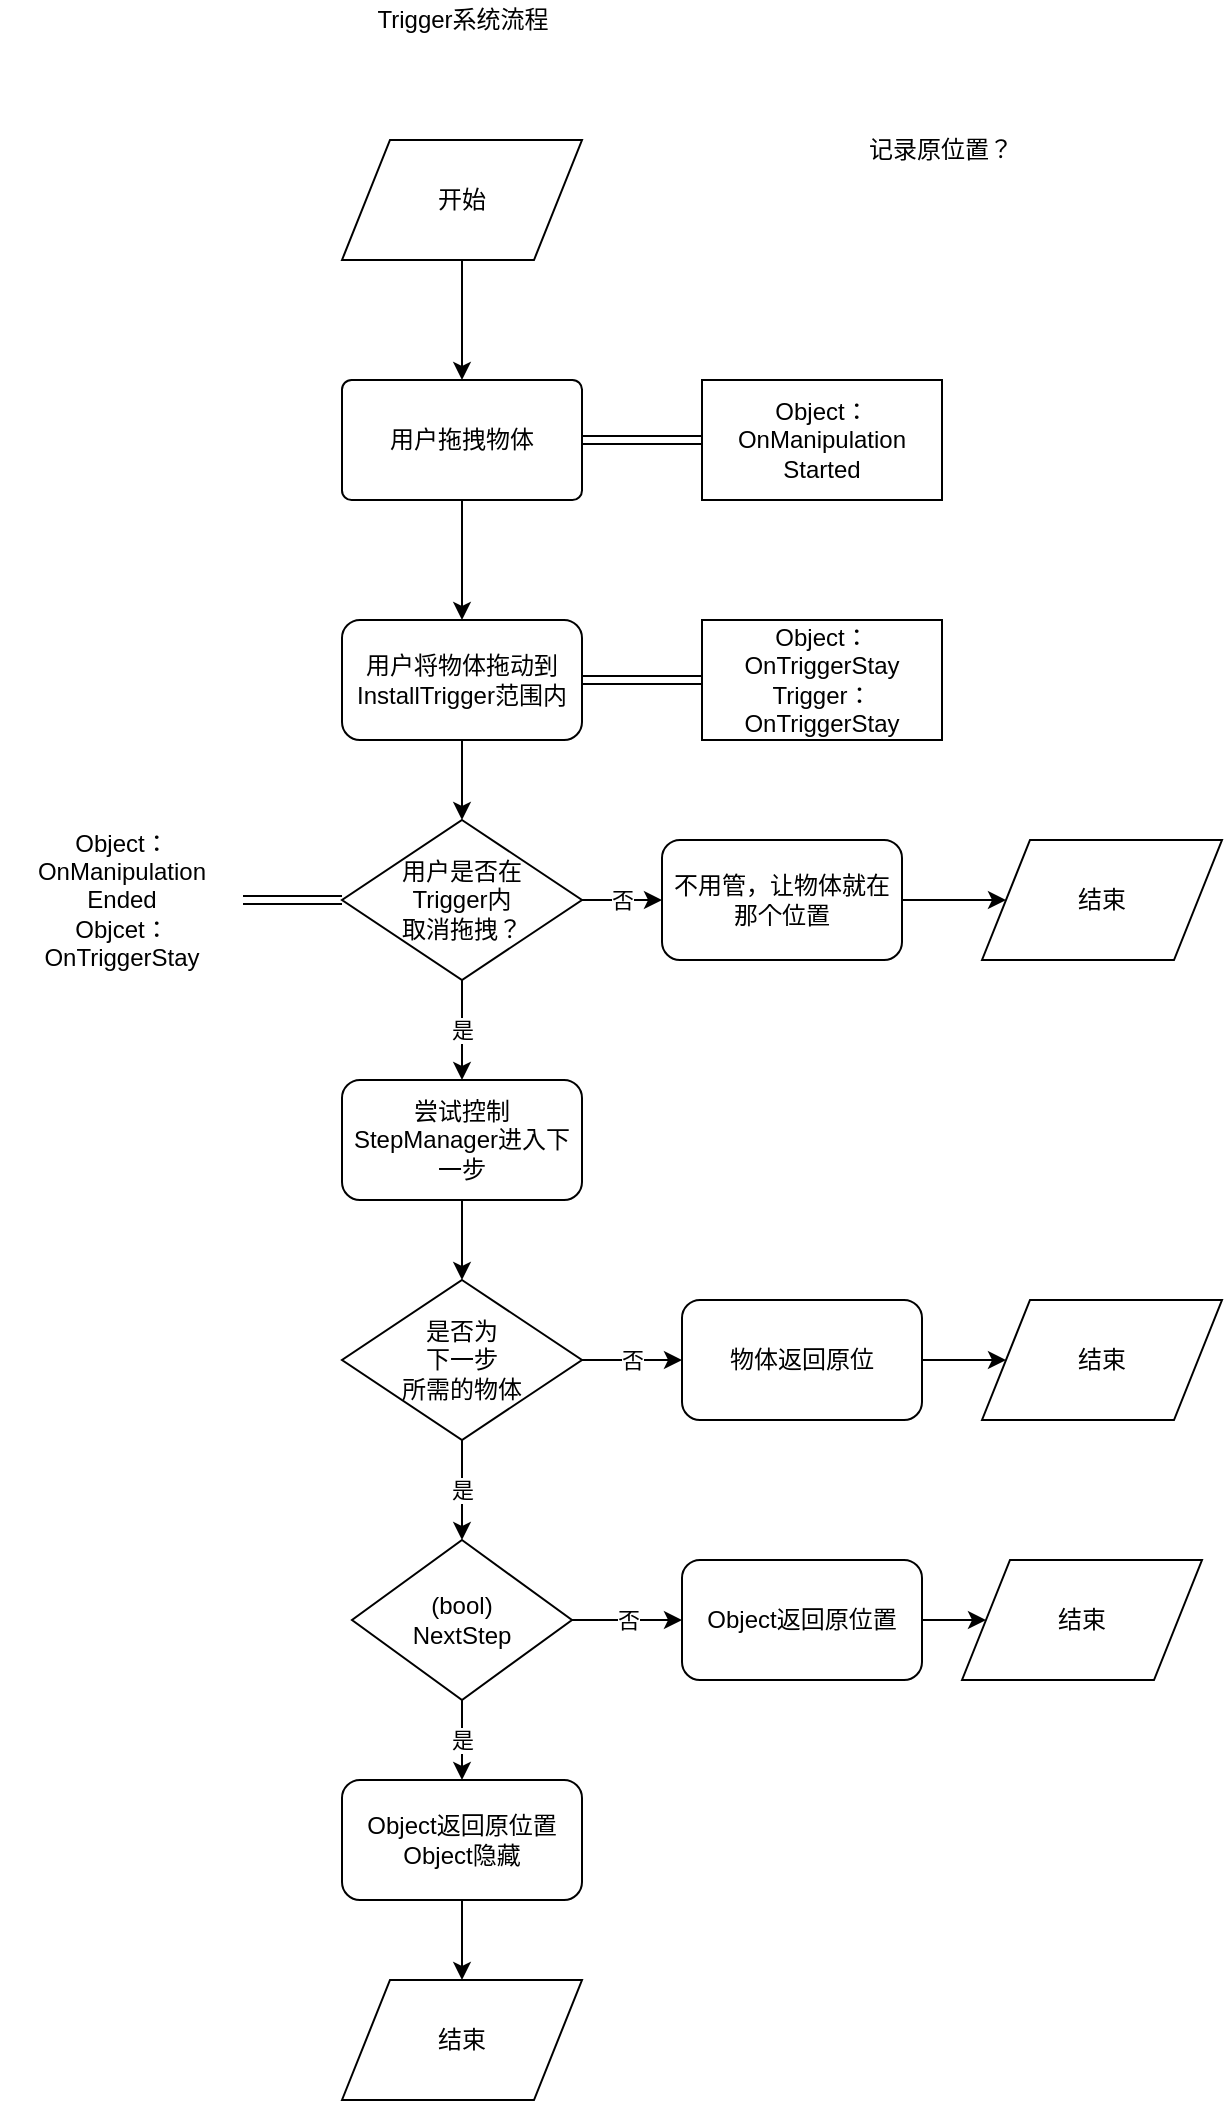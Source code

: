 <mxfile version="13.1.3" pages="4">
    <diagram id="aAoJi2CSswB-YtWfiOIe" name="第 1 页">
        <mxGraphModel dx="690" dy="790" grid="1" gridSize="10" guides="1" tooltips="1" connect="1" arrows="1" fold="1" page="1" pageScale="1" pageWidth="827" pageHeight="1169" math="0" shadow="0">
            <root>
                <mxCell id="0"/>
                <mxCell id="1" parent="0"/>
                <mxCell id="10" style="edgeStyle=orthogonalEdgeStyle;rounded=0;orthogonalLoop=1;jettySize=auto;html=1;exitX=0.5;exitY=1;exitDx=0;exitDy=0;entryX=0.5;entryY=0;entryDx=0;entryDy=0;" parent="1" source="5" target="8" edge="1">
                    <mxGeometry relative="1" as="geometry"/>
                </mxCell>
                <mxCell id="5" value="开始" style="shape=parallelogram;perimeter=parallelogramPerimeter;whiteSpace=wrap;html=1;" parent="1" vertex="1">
                    <mxGeometry x="260" y="130" width="120" height="60" as="geometry"/>
                </mxCell>
                <mxCell id="6" value="Trigger系统流程" style="text;html=1;align=center;verticalAlign=middle;resizable=0;points=[];autosize=1;" parent="1" vertex="1">
                    <mxGeometry x="270" y="60" width="100" height="20" as="geometry"/>
                </mxCell>
                <mxCell id="11" style="edgeStyle=orthogonalEdgeStyle;rounded=0;orthogonalLoop=1;jettySize=auto;html=1;exitX=1;exitY=0.5;exitDx=0;exitDy=0;shape=link;entryX=0;entryY=0.5;entryDx=0;entryDy=0;" parent="1" source="8" target="12" edge="1">
                    <mxGeometry relative="1" as="geometry">
                        <mxPoint x="440" y="280" as="targetPoint"/>
                    </mxGeometry>
                </mxCell>
                <mxCell id="13" style="edgeStyle=orthogonalEdgeStyle;rounded=0;orthogonalLoop=1;jettySize=auto;html=1;exitX=0.5;exitY=1;exitDx=0;exitDy=0;" parent="1" source="8" edge="1">
                    <mxGeometry relative="1" as="geometry">
                        <mxPoint x="320" y="370" as="targetPoint"/>
                    </mxGeometry>
                </mxCell>
                <mxCell id="8" value="用户拖拽物体" style="rounded=1;whiteSpace=wrap;html=1;arcSize=8;" parent="1" vertex="1">
                    <mxGeometry x="260" y="250" width="120" height="60" as="geometry"/>
                </mxCell>
                <mxCell id="12" value="Object：&lt;br&gt;OnManipulation Started" style="rounded=0;whiteSpace=wrap;html=1;" parent="1" vertex="1">
                    <mxGeometry x="440" y="250" width="120" height="60" as="geometry"/>
                </mxCell>
                <mxCell id="20" style="edgeStyle=orthogonalEdgeStyle;rounded=0;orthogonalLoop=1;jettySize=auto;html=1;exitX=0.5;exitY=1;exitDx=0;exitDy=0;entryX=0.5;entryY=0;entryDx=0;entryDy=0;" parent="1" source="15" target="23" edge="1">
                    <mxGeometry relative="1" as="geometry">
                        <mxPoint x="320" y="480" as="targetPoint"/>
                    </mxGeometry>
                </mxCell>
                <mxCell id="15" value="用户将物体拖动到InstallTrigger范围内" style="rounded=1;whiteSpace=wrap;html=1;" parent="1" vertex="1">
                    <mxGeometry x="260" y="370" width="120" height="60" as="geometry"/>
                </mxCell>
                <mxCell id="16" style="edgeStyle=orthogonalEdgeStyle;rounded=0;orthogonalLoop=1;jettySize=auto;html=1;exitX=1;exitY=0.5;exitDx=0;exitDy=0;shape=link;entryX=0;entryY=0.5;entryDx=0;entryDy=0;" parent="1" source="15" target="17" edge="1">
                    <mxGeometry relative="1" as="geometry">
                        <mxPoint x="440" y="399.5" as="targetPoint"/>
                        <mxPoint x="380" y="399.5" as="sourcePoint"/>
                    </mxGeometry>
                </mxCell>
                <mxCell id="17" value="Object：&lt;br&gt;OnTriggerStay&lt;br&gt;Trigger：&lt;br&gt;OnTriggerStay" style="rounded=0;whiteSpace=wrap;html=1;" parent="1" vertex="1">
                    <mxGeometry x="440" y="370" width="120" height="60" as="geometry"/>
                </mxCell>
                <mxCell id="26" value="否" style="edgeStyle=orthogonalEdgeStyle;rounded=0;orthogonalLoop=1;jettySize=auto;html=1;exitX=1;exitY=0.5;exitDx=0;exitDy=0;" parent="1" source="23" target="25" edge="1">
                    <mxGeometry relative="1" as="geometry"/>
                </mxCell>
                <mxCell id="27" value="是" style="edgeStyle=orthogonalEdgeStyle;rounded=0;orthogonalLoop=1;jettySize=auto;html=1;exitX=0.5;exitY=1;exitDx=0;exitDy=0;entryX=0.5;entryY=0;entryDx=0;entryDy=0;" parent="1" source="23" target="32" edge="1">
                    <mxGeometry relative="1" as="geometry">
                        <mxPoint x="320" y="620" as="targetPoint"/>
                    </mxGeometry>
                </mxCell>
                <mxCell id="23" value="用户是否在&lt;br&gt;Trigger内&lt;br&gt;取消拖拽？" style="rhombus;whiteSpace=wrap;html=1;" parent="1" vertex="1">
                    <mxGeometry x="260" y="470" width="120" height="80" as="geometry"/>
                </mxCell>
                <mxCell id="40" style="edgeStyle=orthogonalEdgeStyle;rounded=0;orthogonalLoop=1;jettySize=auto;html=1;exitX=1;exitY=0.5;exitDx=0;exitDy=0;entryX=0;entryY=0.5;entryDx=0;entryDy=0;" parent="1" source="25" target="36" edge="1">
                    <mxGeometry relative="1" as="geometry"/>
                </mxCell>
                <mxCell id="25" value="不用管，让物体就在那个位置" style="rounded=1;whiteSpace=wrap;html=1;" parent="1" vertex="1">
                    <mxGeometry x="420" y="480" width="120" height="60" as="geometry"/>
                </mxCell>
                <mxCell id="38" value="" style="edgeStyle=orthogonalEdgeStyle;rounded=0;orthogonalLoop=1;jettySize=auto;html=1;entryX=0.5;entryY=0;entryDx=0;entryDy=0;" parent="1" source="32" target="39" edge="1">
                    <mxGeometry relative="1" as="geometry">
                        <mxPoint x="320" y="740" as="targetPoint"/>
                    </mxGeometry>
                </mxCell>
                <mxCell id="32" value="尝试控制StepManager进入下一步" style="rounded=1;whiteSpace=wrap;html=1;" parent="1" vertex="1">
                    <mxGeometry x="260" y="600" width="120" height="60" as="geometry"/>
                </mxCell>
                <mxCell id="36" value="结束" style="shape=parallelogram;perimeter=parallelogramPerimeter;whiteSpace=wrap;html=1;" parent="1" vertex="1">
                    <mxGeometry x="580" y="480" width="120" height="60" as="geometry"/>
                </mxCell>
                <mxCell id="45" value="是" style="edgeStyle=orthogonalEdgeStyle;rounded=0;orthogonalLoop=1;jettySize=auto;html=1;exitX=0.5;exitY=1;exitDx=0;exitDy=0;entryX=0.5;entryY=0;entryDx=0;entryDy=0;" parent="1" source="39" target="50" edge="1">
                    <mxGeometry relative="1" as="geometry">
                        <mxPoint x="320" y="830" as="targetPoint"/>
                    </mxGeometry>
                </mxCell>
                <mxCell id="47" value="否" style="edgeStyle=orthogonalEdgeStyle;rounded=0;orthogonalLoop=1;jettySize=auto;html=1;exitX=1;exitY=0.5;exitDx=0;exitDy=0;entryX=0;entryY=0.5;entryDx=0;entryDy=0;" parent="1" source="39" target="46" edge="1">
                    <mxGeometry relative="1" as="geometry"/>
                </mxCell>
                <mxCell id="39" value="&lt;span&gt;是否为&lt;br&gt;下一步&lt;br&gt;所需的物体&lt;/span&gt;" style="rhombus;whiteSpace=wrap;html=1;" parent="1" vertex="1">
                    <mxGeometry x="260" y="700" width="120" height="80" as="geometry"/>
                </mxCell>
                <mxCell id="49" style="edgeStyle=orthogonalEdgeStyle;rounded=0;orthogonalLoop=1;jettySize=auto;html=1;exitX=1;exitY=0.5;exitDx=0;exitDy=0;" parent="1" source="46" target="48" edge="1">
                    <mxGeometry relative="1" as="geometry"/>
                </mxCell>
                <mxCell id="46" value="物体返回原位" style="rounded=1;whiteSpace=wrap;html=1;" parent="1" vertex="1">
                    <mxGeometry x="430" y="710" width="120" height="60" as="geometry"/>
                </mxCell>
                <mxCell id="48" value="结束" style="shape=parallelogram;perimeter=parallelogramPerimeter;whiteSpace=wrap;html=1;" parent="1" vertex="1">
                    <mxGeometry x="580" y="710" width="120" height="60" as="geometry"/>
                </mxCell>
                <mxCell id="54" value="是" style="edgeStyle=orthogonalEdgeStyle;rounded=0;orthogonalLoop=1;jettySize=auto;html=1;exitX=0.5;exitY=1;exitDx=0;exitDy=0;entryX=0.5;entryY=0;entryDx=0;entryDy=0;" parent="1" source="50" target="52" edge="1">
                    <mxGeometry relative="1" as="geometry"/>
                </mxCell>
                <mxCell id="57" value="否" style="edgeStyle=orthogonalEdgeStyle;rounded=0;orthogonalLoop=1;jettySize=auto;html=1;exitX=1;exitY=0.5;exitDx=0;exitDy=0;entryX=0;entryY=0.5;entryDx=0;entryDy=0;" parent="1" source="50" target="58" edge="1">
                    <mxGeometry relative="1" as="geometry">
                        <mxPoint x="450" y="870" as="targetPoint"/>
                    </mxGeometry>
                </mxCell>
                <mxCell id="50" value="(bool)&lt;br&gt;NextStep" style="rhombus;whiteSpace=wrap;html=1;" parent="1" vertex="1">
                    <mxGeometry x="265" y="830" width="110" height="80" as="geometry"/>
                </mxCell>
                <mxCell id="56" style="edgeStyle=orthogonalEdgeStyle;rounded=0;orthogonalLoop=1;jettySize=auto;html=1;exitX=0.5;exitY=1;exitDx=0;exitDy=0;" parent="1" source="52" target="55" edge="1">
                    <mxGeometry relative="1" as="geometry"/>
                </mxCell>
                <mxCell id="52" value="Object返回原位置&lt;br&gt;Object隐藏" style="rounded=1;whiteSpace=wrap;html=1;" parent="1" vertex="1">
                    <mxGeometry x="260" y="950" width="120" height="60" as="geometry"/>
                </mxCell>
                <mxCell id="53" value="记录原位置？" style="text;html=1;align=center;verticalAlign=middle;resizable=0;points=[];autosize=1;" parent="1" vertex="1">
                    <mxGeometry x="514" y="125" width="90" height="20" as="geometry"/>
                </mxCell>
                <mxCell id="55" value="结束" style="shape=parallelogram;perimeter=parallelogramPerimeter;whiteSpace=wrap;html=1;" parent="1" vertex="1">
                    <mxGeometry x="260" y="1050" width="120" height="60" as="geometry"/>
                </mxCell>
                <mxCell id="61" style="edgeStyle=orthogonalEdgeStyle;rounded=0;orthogonalLoop=1;jettySize=auto;html=1;exitX=1;exitY=0.5;exitDx=0;exitDy=0;entryX=0;entryY=0.5;entryDx=0;entryDy=0;" parent="1" source="58" target="60" edge="1">
                    <mxGeometry relative="1" as="geometry"/>
                </mxCell>
                <mxCell id="58" value="Object返回原位置" style="rounded=1;whiteSpace=wrap;html=1;" parent="1" vertex="1">
                    <mxGeometry x="430" y="840" width="120" height="60" as="geometry"/>
                </mxCell>
                <mxCell id="60" value="结束" style="shape=parallelogram;perimeter=parallelogramPerimeter;whiteSpace=wrap;html=1;" parent="1" vertex="1">
                    <mxGeometry x="570" y="840" width="120" height="60" as="geometry"/>
                </mxCell>
                <mxCell id="71" style="edgeStyle=orthogonalEdgeStyle;shape=link;rounded=0;orthogonalLoop=1;jettySize=auto;html=1;exitX=1;exitY=0.5;exitDx=0;exitDy=0;entryX=0;entryY=0.5;entryDx=0;entryDy=0;" parent="1" source="69" target="23" edge="1">
                    <mxGeometry relative="1" as="geometry"/>
                </mxCell>
                <mxCell id="69" value="Object：OnManipulation Ended&lt;br&gt;Objcet：&lt;br&gt;OnTriggerStay" style="rounded=0;whiteSpace=wrap;html=1;shadow=0;strokeColor=#FFFFFF;fillColor=none;gradientColor=none;" parent="1" vertex="1">
                    <mxGeometry x="90" y="475" width="120" height="70" as="geometry"/>
                </mxCell>
            </root>
        </mxGraphModel>
    </diagram>
    <diagram id="f7zk8bxQy-zHQp9urGj7" name="第 2 页">
        &#xa;        &#xa;        &#xa;        
        <mxGraphModel dx="1962" dy="597" grid="1" gridSize="10" guides="1" tooltips="1" connect="1" arrows="1" fold="1" page="1" pageScale="1" pageWidth="827" pageHeight="1169" math="0" shadow="0">
            &#xa;            &#xa;            &#xa;            
            <root>
                &#xa;                &#xa;                &#xa;                
                <mxCell id="p7zQ_moHt2BQorT9gYb3-0"/>
                &#xa;                &#xa;                &#xa;                
                <mxCell id="p7zQ_moHt2BQorT9gYb3-1" parent="p7zQ_moHt2BQorT9gYb3-0"/>
                &#xa;                &#xa;                &#xa;                
                <mxCell id="p7zQ_moHt2BQorT9gYb3-5" value="" style="edgeStyle=orthogonalEdgeStyle;rounded=0;orthogonalLoop=1;jettySize=auto;html=1;entryX=0.5;entryY=0;entryDx=0;entryDy=0;" parent="p7zQ_moHt2BQorT9gYb3-1" source="p7zQ_moHt2BQorT9gYb3-3" target="p7zQ_moHt2BQorT9gYb3-6" edge="1">
                    &#xa;                    &#xa;                    &#xa;                    
                    <mxGeometry relative="1" as="geometry">
                        &#xa;                        &#xa;                        &#xa;                        
                        <mxPoint x="260" y="300" as="targetPoint"/>
                        &#xa;                        &#xa;                    &#xa;                    
                    </mxGeometry>
                    &#xa;                    &#xa;                &#xa;                
                </mxCell>
                &#xa;                &#xa;                &#xa;                
                <mxCell id="p7zQ_moHt2BQorT9gYb3-3" value="开始" style="shape=parallelogram;perimeter=parallelogramPerimeter;whiteSpace=wrap;html=1;" parent="p7zQ_moHt2BQorT9gYb3-1" vertex="1">
                    &#xa;                    &#xa;                    &#xa;                    
                    <mxGeometry x="200" y="160" width="120" height="60" as="geometry"/>
                    &#xa;                    &#xa;                &#xa;                
                </mxCell>
                &#xa;                &#xa;                &#xa;                
                <mxCell id="p7zQ_moHt2BQorT9gYb3-11" value="" style="edgeStyle=orthogonalEdgeStyle;rounded=0;orthogonalLoop=1;jettySize=auto;html=1;" parent="p7zQ_moHt2BQorT9gYb3-1" source="p7zQ_moHt2BQorT9gYb3-6" target="p7zQ_moHt2BQorT9gYb3-10" edge="1">
                    &#xa;                    &#xa;                    &#xa;                    
                    <mxGeometry relative="1" as="geometry"/>
                    &#xa;                    &#xa;                &#xa;                
                </mxCell>
                &#xa;                &#xa;                &#xa;                
                <mxCell id="p7zQ_moHt2BQorT9gYb3-19" value="" style="edgeStyle=orthogonalEdgeStyle;rounded=0;orthogonalLoop=1;jettySize=auto;html=1;" parent="p7zQ_moHt2BQorT9gYb3-1" source="p7zQ_moHt2BQorT9gYb3-6" target="p7zQ_moHt2BQorT9gYb3-18" edge="1">
                    &#xa;                    &#xa;                    &#xa;                    
                    <mxGeometry relative="1" as="geometry"/>
                    &#xa;                    &#xa;                &#xa;                
                </mxCell>
                &#xa;                &#xa;                &#xa;                
                <mxCell id="p7zQ_moHt2BQorT9gYb3-6" value="灭火&lt;br&gt;UI系统：快去拿灭火器或消防栓灭火，点击确认后，此UI消失。&lt;br&gt;计时系统：点击确认后，开始计时。&lt;br&gt;移动系统：点击确认后，可以移动。" style="rounded=0;whiteSpace=wrap;html=1;" parent="p7zQ_moHt2BQorT9gYb3-1" vertex="1">
                    &#xa;                    &#xa;                    &#xa;                    
                    <mxGeometry x="200" y="310" width="120" height="180" as="geometry"/>
                    &#xa;                    &#xa;                &#xa;                
                </mxCell>
                &#xa;                &#xa;                &#xa;                
                <mxCell id="p7zQ_moHt2BQorT9gYb3-51" style="edgeStyle=orthogonalEdgeStyle;rounded=0;orthogonalLoop=1;jettySize=auto;html=1;exitX=0.5;exitY=1;exitDx=0;exitDy=0;" parent="p7zQ_moHt2BQorT9gYb3-1" source="p7zQ_moHt2BQorT9gYb3-18" target="p7zQ_moHt2BQorT9gYb3-26" edge="1">
                    &#xa;                    &#xa;                    &#xa;                    
                    <mxGeometry relative="1" as="geometry"/>
                    &#xa;                    &#xa;                &#xa;                
                </mxCell>
                &#xa;                &#xa;                &#xa;                
                <mxCell id="p7zQ_moHt2BQorT9gYb3-18" value="UI系统：文字提示：快去拿灭火器或消防栓灭火" style="rounded=0;whiteSpace=wrap;html=1;" parent="p7zQ_moHt2BQorT9gYb3-1" vertex="1">
                    &#xa;                    &#xa;                    &#xa;                    
                    <mxGeometry x="200" y="570" width="120" height="110" as="geometry"/>
                    &#xa;                    &#xa;                &#xa;                
                </mxCell>
                &#xa;                &#xa;                &#xa;                
                <mxCell id="p7zQ_moHt2BQorT9gYb3-23" value="" style="edgeStyle=orthogonalEdgeStyle;rounded=0;orthogonalLoop=1;jettySize=auto;html=1;exitX=0.5;exitY=1;exitDx=0;exitDy=0;" parent="p7zQ_moHt2BQorT9gYb3-1" source="p7zQ_moHt2BQorT9gYb3-26" target="p7zQ_moHt2BQorT9gYb3-22" edge="1">
                    &#xa;                    &#xa;                    &#xa;                    
                    <mxGeometry relative="1" as="geometry"/>
                    &#xa;                    &#xa;                &#xa;                
                </mxCell>
                &#xa;                &#xa;                &#xa;                
                <mxCell id="p7zQ_moHt2BQorT9gYb3-25" style="edgeStyle=orthogonalEdgeStyle;rounded=0;orthogonalLoop=1;jettySize=auto;html=1;exitX=0.5;exitY=1;exitDx=0;exitDy=0;entryX=0.5;entryY=0;entryDx=0;entryDy=0;" parent="p7zQ_moHt2BQorT9gYb3-1" source="p7zQ_moHt2BQorT9gYb3-26" target="p7zQ_moHt2BQorT9gYb3-24" edge="1">
                    &#xa;                    &#xa;                    &#xa;                    
                    <mxGeometry relative="1" as="geometry"/>
                    &#xa;                    &#xa;                &#xa;                
                </mxCell>
                &#xa;                &#xa;                &#xa;                
                <mxCell id="p7zQ_moHt2BQorT9gYb3-31" value="" style="edgeStyle=orthogonalEdgeStyle;rounded=0;orthogonalLoop=1;jettySize=auto;html=1;exitX=0.5;exitY=1;exitDx=0;exitDy=0;" parent="p7zQ_moHt2BQorT9gYb3-1" source="p7zQ_moHt2BQorT9gYb3-22" target="p7zQ_moHt2BQorT9gYb3-30" edge="1">
                    &#xa;                    &#xa;                    &#xa;                    
                    <mxGeometry relative="1" as="geometry"/>
                    &#xa;                    &#xa;                &#xa;                
                </mxCell>
                &#xa;                &#xa;                &#xa;                
                <mxCell id="p7zQ_moHt2BQorT9gYb3-22" value="拿取灭火器&lt;br&gt;&lt;br&gt;前一个灭火器用完才可以拾取下一个" style="rounded=0;whiteSpace=wrap;html=1;" parent="p7zQ_moHt2BQorT9gYb3-1" vertex="1">
                    &#xa;                    &#xa;                    &#xa;                    
                    <mxGeometry x="20" y="890" width="120" height="110" as="geometry"/>
                    &#xa;                    &#xa;                &#xa;                
                </mxCell>
                &#xa;                &#xa;                &#xa;                
                <mxCell id="p7zQ_moHt2BQorT9gYb3-16" style="edgeStyle=orthogonalEdgeStyle;rounded=0;orthogonalLoop=1;jettySize=auto;html=1;exitX=1;exitY=0.5;exitDx=0;exitDy=0;entryX=0;entryY=0.5;entryDx=0;entryDy=0;" parent="p7zQ_moHt2BQorT9gYb3-1" source="p7zQ_moHt2BQorT9gYb3-10" target="p7zQ_moHt2BQorT9gYb3-15" edge="1">
                    &#xa;                    &#xa;                    &#xa;                    
                    <mxGeometry relative="1" as="geometry"/>
                    &#xa;                    &#xa;                &#xa;                
                </mxCell>
                &#xa;                &#xa;                &#xa;                
                <mxCell id="p7zQ_moHt2BQorT9gYb3-10" value="计时系统：倒计时完成后：没有灭火" style="rounded=0;whiteSpace=wrap;html=1;" parent="p7zQ_moHt2BQorT9gYb3-1" vertex="1">
                    &#xa;                    &#xa;                    &#xa;                    
                    <mxGeometry x="400" y="358.75" width="120" height="82.5" as="geometry"/>
                    &#xa;                    &#xa;                &#xa;                
                </mxCell>
                &#xa;                &#xa;                &#xa;                
                <mxCell id="p7zQ_moHt2BQorT9gYb3-14" value="结束" style="shape=parallelogram;perimeter=parallelogramPerimeter;whiteSpace=wrap;html=1;" parent="p7zQ_moHt2BQorT9gYb3-1" vertex="1">
                    &#xa;                    &#xa;                    &#xa;                    
                    <mxGeometry x="730" y="370" width="120" height="60" as="geometry"/>
                    &#xa;                    &#xa;                &#xa;                
                </mxCell>
                &#xa;                &#xa;                &#xa;                
                <mxCell id="p7zQ_moHt2BQorT9gYb3-17" style="edgeStyle=orthogonalEdgeStyle;rounded=0;orthogonalLoop=1;jettySize=auto;html=1;exitX=1;exitY=0.5;exitDx=0;exitDy=0;entryX=0;entryY=0.5;entryDx=0;entryDy=0;" parent="p7zQ_moHt2BQorT9gYb3-1" source="p7zQ_moHt2BQorT9gYb3-15" target="p7zQ_moHt2BQorT9gYb3-14" edge="1">
                    &#xa;                    &#xa;                    &#xa;                    
                    <mxGeometry relative="1" as="geometry"/>
                    &#xa;                    &#xa;                &#xa;                
                </mxCell>
                &#xa;                &#xa;                &#xa;                
                <mxCell id="p7zQ_moHt2BQorT9gYb3-15" value="爆炸，游戏结束&lt;br&gt;UI系统：由于没有及时灭火，导致爆炸" style="rounded=0;whiteSpace=wrap;html=1;" parent="p7zQ_moHt2BQorT9gYb3-1" vertex="1">
                    &#xa;                    &#xa;                    &#xa;                    
                    <mxGeometry x="570" y="370" width="120" height="60" as="geometry"/>
                    &#xa;                    &#xa;                &#xa;                
                </mxCell>
                &#xa;                &#xa;                &#xa;                
                <mxCell id="p7zQ_moHt2BQorT9gYb3-33" value="" style="edgeStyle=orthogonalEdgeStyle;rounded=0;orthogonalLoop=1;jettySize=auto;html=1;" parent="p7zQ_moHt2BQorT9gYb3-1" source="p7zQ_moHt2BQorT9gYb3-24" target="p7zQ_moHt2BQorT9gYb3-32" edge="1">
                    &#xa;                    &#xa;                    &#xa;                    
                    <mxGeometry relative="1" as="geometry"/>
                    &#xa;                    &#xa;                &#xa;                
                </mxCell>
                &#xa;                &#xa;                &#xa;                
                <mxCell id="p7zQ_moHt2BQorT9gYb3-24" value="先点击启泵开关：直接点击消火栓会出现UI系统提示：使用消火栓前先按下启泵开关" style="rounded=0;whiteSpace=wrap;html=1;" parent="p7zQ_moHt2BQorT9gYb3-1" vertex="1">
                    &#xa;                    &#xa;                    &#xa;                    
                    <mxGeometry x="390" y="890" width="120" height="110" as="geometry"/>
                    &#xa;                    &#xa;                &#xa;                
                </mxCell>
                &#xa;                &#xa;                &#xa;                
                <mxCell id="p7zQ_moHt2BQorT9gYb3-26" value="开启消火栓柜门" style="rounded=0;whiteSpace=wrap;html=1;" parent="p7zQ_moHt2BQorT9gYb3-1" vertex="1">
                    &#xa;                    &#xa;                    &#xa;                    
                    <mxGeometry x="200" y="730" width="120" height="60" as="geometry"/>
                    &#xa;                    &#xa;                &#xa;                
                </mxCell>
                &#xa;                &#xa;                &#xa;                
                <mxCell id="p7zQ_moHt2BQorT9gYb3-43" style="edgeStyle=orthogonalEdgeStyle;rounded=0;orthogonalLoop=1;jettySize=auto;html=1;exitX=0.5;exitY=1;exitDx=0;exitDy=0;entryX=0.5;entryY=0;entryDx=0;entryDy=0;" parent="p7zQ_moHt2BQorT9gYb3-1" source="p7zQ_moHt2BQorT9gYb3-30" target="p7zQ_moHt2BQorT9gYb3-42" edge="1">
                    &#xa;                    &#xa;                    &#xa;                    
                    <mxGeometry relative="1" as="geometry"/>
                    &#xa;                    &#xa;                &#xa;                
                </mxCell>
                &#xa;                &#xa;                &#xa;                
                <mxCell id="p7zQ_moHt2BQorT9gYb3-30" value="灭火成功后，出现文字提示：请关闭阀门" style="rounded=0;whiteSpace=wrap;html=1;" parent="p7zQ_moHt2BQorT9gYb3-1" vertex="1">
                    &#xa;                    &#xa;                    &#xa;                    
                    <mxGeometry x="230" y="1530" width="120" height="60" as="geometry"/>
                    &#xa;                    &#xa;                &#xa;                
                </mxCell>
                &#xa;                &#xa;                &#xa;                
                <mxCell id="p7zQ_moHt2BQorT9gYb3-35" value="" style="edgeStyle=orthogonalEdgeStyle;rounded=0;orthogonalLoop=1;jettySize=auto;html=1;" parent="p7zQ_moHt2BQorT9gYb3-1" source="p7zQ_moHt2BQorT9gYb3-32" target="p7zQ_moHt2BQorT9gYb3-34" edge="1">
                    &#xa;                    &#xa;                    &#xa;                    
                    <mxGeometry relative="1" as="geometry"/>
                    &#xa;                    &#xa;                &#xa;                
                </mxCell>
                &#xa;                &#xa;                &#xa;                
                <mxCell id="p7zQ_moHt2BQorT9gYb3-32" value="按下后点击消火栓，软管垂下，喷头入手" style="rounded=0;whiteSpace=wrap;html=1;" parent="p7zQ_moHt2BQorT9gYb3-1" vertex="1">
                    &#xa;                    &#xa;                    &#xa;                    
                    <mxGeometry x="390" y="1070" width="120" height="60" as="geometry"/>
                    &#xa;                    &#xa;                &#xa;                
                </mxCell>
                &#xa;                &#xa;                &#xa;                
                <mxCell id="p7zQ_moHt2BQorT9gYb3-38" style="edgeStyle=orthogonalEdgeStyle;rounded=0;orthogonalLoop=1;jettySize=auto;html=1;exitX=0.5;exitY=1;exitDx=0;exitDy=0;entryX=0.5;entryY=0;entryDx=0;entryDy=0;" parent="p7zQ_moHt2BQorT9gYb3-1" source="p7zQ_moHt2BQorT9gYb3-34" target="p7zQ_moHt2BQorT9gYb3-30" edge="1">
                    &#xa;                    &#xa;                    &#xa;                    
                    <mxGeometry relative="1" as="geometry"/>
                    &#xa;                    &#xa;                &#xa;                
                </mxCell>
                &#xa;                &#xa;                &#xa;                
                <mxCell id="p7zQ_moHt2BQorT9gYb3-34" value="扳机键喷干粉，没有容量限制" style="rounded=0;whiteSpace=wrap;html=1;" parent="p7zQ_moHt2BQorT9gYb3-1" vertex="1">
                    &#xa;                    &#xa;                    &#xa;                    
                    <mxGeometry x="390" y="1210" width="120" height="60" as="geometry"/>
                    &#xa;                    &#xa;                &#xa;                
                </mxCell>
                &#xa;                &#xa;                &#xa;                
                <mxCell id="p7zQ_moHt2BQorT9gYb3-40" style="edgeStyle=orthogonalEdgeStyle;rounded=0;orthogonalLoop=1;jettySize=auto;html=1;entryX=0.5;entryY=1;entryDx=0;entryDy=0;" parent="p7zQ_moHt2BQorT9gYb3-1" source="p7zQ_moHt2BQorT9gYb3-39" target="p7zQ_moHt2BQorT9gYb3-15" edge="1">
                    &#xa;                    &#xa;                    &#xa;                    
                    <mxGeometry relative="1" as="geometry"/>
                    &#xa;                    &#xa;                &#xa;                
                </mxCell>
                &#xa;                &#xa;                &#xa;                
                <mxCell id="p7zQ_moHt2BQorT9gYb3-39" value="未灭火成功时按阀门，回火，炸" style="rounded=0;whiteSpace=wrap;html=1;" parent="p7zQ_moHt2BQorT9gYb3-1" vertex="1">
                    &#xa;                    &#xa;                    &#xa;                    
                    <mxGeometry x="230" y="1430" width="120" height="60" as="geometry"/>
                    &#xa;                    &#xa;                &#xa;                
                </mxCell>
                &#xa;                &#xa;                &#xa;                
                <mxCell id="p7zQ_moHt2BQorT9gYb3-41" value="UI系统：由于火焰尚未熄灭，此时关闭阀门造成回火，引发爆炸" style="rounded=0;whiteSpace=wrap;html=1;" parent="p7zQ_moHt2BQorT9gYb3-1" vertex="1">
                    &#xa;                    &#xa;                    &#xa;                    
                    <mxGeometry x="570" y="720" width="120" height="60" as="geometry"/>
                    &#xa;                    &#xa;                &#xa;                
                </mxCell>
                &#xa;                &#xa;                &#xa;                
                <mxCell id="p7zQ_moHt2BQorT9gYb3-42" value="关闭阀门后，UI系统：火灾现场已处理完毕" style="rounded=0;whiteSpace=wrap;html=1;" parent="p7zQ_moHt2BQorT9gYb3-1" vertex="1">
                    &#xa;                    &#xa;                    &#xa;                    
                    <mxGeometry x="230" y="1650" width="120" height="60" as="geometry"/>
                    &#xa;                    &#xa;                &#xa;                
                </mxCell>
                &#xa;                &#xa;                &#xa;                
                <mxCell id="p7zQ_moHt2BQorT9gYb3-46" value="" style="edgeStyle=orthogonalEdgeStyle;rounded=0;orthogonalLoop=1;jettySize=auto;html=1;" parent="p7zQ_moHt2BQorT9gYb3-1" source="p7zQ_moHt2BQorT9gYb3-44" target="p7zQ_moHt2BQorT9gYb3-45" edge="1">
                    &#xa;                    &#xa;                    &#xa;                    
                    <mxGeometry relative="1" as="geometry"/>
                    &#xa;                    &#xa;                &#xa;                
                </mxCell>
                &#xa;                &#xa;                &#xa;                
                <mxCell id="p7zQ_moHt2BQorT9gYb3-48" value="" style="edgeStyle=orthogonalEdgeStyle;rounded=0;orthogonalLoop=1;jettySize=auto;html=1;" parent="p7zQ_moHt2BQorT9gYb3-1" source="p7zQ_moHt2BQorT9gYb3-44" target="p7zQ_moHt2BQorT9gYb3-47" edge="1">
                    &#xa;                    &#xa;                    &#xa;                    
                    <mxGeometry relative="1" as="geometry"/>
                    &#xa;                    &#xa;                &#xa;                
                </mxCell>
                &#xa;                &#xa;                &#xa;                
                <mxCell id="p7zQ_moHt2BQorT9gYb3-50" value="" style="edgeStyle=orthogonalEdgeStyle;rounded=0;orthogonalLoop=1;jettySize=auto;html=1;" parent="p7zQ_moHt2BQorT9gYb3-1" source="p7zQ_moHt2BQorT9gYb3-44" target="p7zQ_moHt2BQorT9gYb3-49" edge="1">
                    &#xa;                    &#xa;                    &#xa;                    
                    <mxGeometry relative="1" as="geometry"/>
                    &#xa;                    &#xa;                &#xa;                
                </mxCell>
                &#xa;                &#xa;                &#xa;                
                <mxCell id="p7zQ_moHt2BQorT9gYb3-44" value="交互系统：&lt;br&gt;和UI交互&lt;br&gt;和灭火产品交互&lt;br&gt;和场景内物体交互" style="rounded=0;whiteSpace=wrap;html=1;" parent="p7zQ_moHt2BQorT9gYb3-1" vertex="1">
                    &#xa;                    &#xa;                    &#xa;                    
                    <mxGeometry x="-290" y="40" width="250" height="169" as="geometry"/>
                    &#xa;                    &#xa;                &#xa;                
                </mxCell>
                &#xa;                &#xa;                &#xa;                
                <mxCell id="p7zQ_moHt2BQorT9gYb3-49" value="和场景内物体交互：和消火栓柜子门，启泵器，阀门" style="rounded=0;whiteSpace=wrap;html=1;" parent="p7zQ_moHt2BQorT9gYb3-1" vertex="1">
                    &#xa;                    &#xa;                    &#xa;                    
                    <mxGeometry x="-60" y="400" width="120" height="60" as="geometry"/>
                    &#xa;                    &#xa;                &#xa;                
                </mxCell>
                &#xa;                &#xa;                &#xa;                
                <mxCell id="p7zQ_moHt2BQorT9gYb3-47" value="和灭火产品交互：&lt;br&gt;唯一性，同时只能有一个物体在手上&lt;br&gt;可以换产品，当且仅当第一个灭火器使用完毕" style="rounded=0;whiteSpace=wrap;html=1;" parent="p7zQ_moHt2BQorT9gYb3-1" vertex="1">
                    &#xa;                    &#xa;                    &#xa;                    
                    <mxGeometry x="-390" y="400" width="120" height="101" as="geometry"/>
                    &#xa;                    &#xa;                &#xa;                
                </mxCell>
                &#xa;                &#xa;                &#xa;                
                <mxCell id="p7zQ_moHt2BQorT9gYb3-45" value="UI交互：随时都可以，需要射线显示" style="rounded=0;whiteSpace=wrap;html=1;" parent="p7zQ_moHt2BQorT9gYb3-1" vertex="1">
                    &#xa;                    &#xa;                    &#xa;                    
                    <mxGeometry x="-225" y="400" width="120" height="60" as="geometry"/>
                    &#xa;                    &#xa;                &#xa;                
                </mxCell>
                &#xa;                &#xa;            &#xa;            
            </root>
            &#xa;            &#xa;        &#xa;        
        </mxGraphModel>
        &#xa;        &#xa;    &#xa;    
    </diagram>
    <diagram id="xa_jotnuo6yI-I4e6dbA" name="第 3 页">
        <mxGraphModel dx="690" dy="790" grid="1" gridSize="10" guides="1" tooltips="1" connect="1" arrows="1" fold="1" page="1" pageScale="1" pageWidth="827" pageHeight="1169" math="0" shadow="0">
            <root>
                <mxCell id="bPn3aNNNKDfQEunEmIc2-0"/>
                <mxCell id="bPn3aNNNKDfQEunEmIc2-1" parent="bPn3aNNNKDfQEunEmIc2-0"/>
                <mxCell id="g5otrQxQfZmQ7J7VZkxf-2" value="" style="rounded=0;whiteSpace=wrap;html=1;" parent="bPn3aNNNKDfQEunEmIc2-1" vertex="1">
                    <mxGeometry x="29" y="60" width="770" height="480" as="geometry"/>
                </mxCell>
                <mxCell id="g5otrQxQfZmQ7J7VZkxf-3" value="游戏UI画面" style="text;html=1;align=center;verticalAlign=middle;resizable=0;points=[];autosize=1;" parent="bPn3aNNNKDfQEunEmIc2-1" vertex="1">
                    <mxGeometry x="29" y="26" width="80" height="20" as="geometry"/>
                </mxCell>
                <mxCell id="g5otrQxQfZmQ7J7VZkxf-4" value="手机" style="rounded=0;whiteSpace=wrap;html=1;" parent="bPn3aNNNKDfQEunEmIc2-1" vertex="1">
                    <mxGeometry x="720" y="420" width="50" height="90" as="geometry"/>
                </mxCell>
                <mxCell id="g5otrQxQfZmQ7J7VZkxf-5" value="这里是精彩的&lt;br&gt;3D画面" style="ellipse;shape=cloud;whiteSpace=wrap;html=1;" parent="bPn3aNNNKDfQEunEmIc2-1" vertex="1">
                    <mxGeometry x="240" y="140" width="120" height="80" as="geometry"/>
                </mxCell>
                <mxCell id="g5otrQxQfZmQ7J7VZkxf-9" value="Actor" style="shape=umlActor;verticalLabelPosition=bottom;labelBackgroundColor=#ffffff;verticalAlign=top;html=1;outlineConnect=0;" parent="bPn3aNNNKDfQEunEmIc2-1" vertex="1">
                    <mxGeometry x="350" y="330" width="30" height="60" as="geometry"/>
                </mxCell>
                <mxCell id="g5otrQxQfZmQ7J7VZkxf-10" value="玩家&lt;br&gt;第三人称小人" style="text;html=1;align=center;verticalAlign=middle;resizable=0;points=[];autosize=1;" parent="bPn3aNNNKDfQEunEmIc2-1" vertex="1">
                    <mxGeometry x="324" y="355" width="90" height="30" as="geometry"/>
                </mxCell>
                <mxCell id="g5otrQxQfZmQ7J7VZkxf-11" value="lowpoly风格&lt;br&gt;有街区 有路" style="ellipse;shape=cloud;whiteSpace=wrap;html=1;" parent="bPn3aNNNKDfQEunEmIc2-1" vertex="1">
                    <mxGeometry x="430" y="180" width="120" height="80" as="geometry"/>
                </mxCell>
                <mxCell id="g5otrQxQfZmQ7J7VZkxf-12" value="大概和橘猫的那个&lt;br&gt;视频差不多" style="ellipse;shape=cloud;whiteSpace=wrap;html=1;" parent="bPn3aNNNKDfQEunEmIc2-1" vertex="1">
                    <mxGeometry x="190" y="250" width="120" height="80" as="geometry"/>
                </mxCell>
                <mxCell id="g5otrQxQfZmQ7J7VZkxf-15" value="每次开始都是&lt;br&gt;随机生成的街区" style="ellipse;shape=cloud;whiteSpace=wrap;html=1;" parent="bPn3aNNNKDfQEunEmIc2-1" vertex="1">
                    <mxGeometry x="470" y="290" width="120" height="80" as="geometry"/>
                </mxCell>
                <mxCell id="g5otrQxQfZmQ7J7VZkxf-16" value="" style="rounded=0;whiteSpace=wrap;html=1;" parent="bPn3aNNNKDfQEunEmIc2-1" vertex="1">
                    <mxGeometry x="29" y="585" width="770" height="480" as="geometry"/>
                </mxCell>
                <mxCell id="g5otrQxQfZmQ7J7VZkxf-18" value="手机打开可以接单&lt;br&gt;游戏主要的菜单也在手机里&lt;br&gt;体现互联网的便利性&lt;br&gt;&lt;br&gt;（可以买奶茶店？通过手机经营？）&lt;br&gt;&lt;br&gt;&lt;br&gt;&lt;br&gt;&lt;br&gt;&lt;br&gt;&lt;br&gt;&lt;br&gt;不成熟的小想法：&lt;br&gt;这个时候进入第一人称模式&lt;br&gt;你需要用边缘的余光来看路&lt;br&gt;（而且操作会有一些延迟？）" style="rounded=0;whiteSpace=wrap;html=1;" parent="bPn3aNNNKDfQEunEmIc2-1" vertex="1">
                    <mxGeometry x="310" y="630" width="200" height="370" as="geometry"/>
                </mxCell>
                <mxCell id="g5otrQxQfZmQ7J7VZkxf-19" value="WASD移动&lt;br&gt;鼠标控制视角" style="ellipse;shape=cloud;whiteSpace=wrap;html=1;" parent="bPn3aNNNKDfQEunEmIc2-1" vertex="1">
                    <mxGeometry x="600" y="670" width="120" height="80" as="geometry"/>
                </mxCell>
                <mxCell id="g5otrQxQfZmQ7J7VZkxf-20" value="有时间概念&lt;br&gt;有放单高峰期" style="ellipse;shape=cloud;whiteSpace=wrap;html=1;" parent="bPn3aNNNKDfQEunEmIc2-1" vertex="1">
                    <mxGeometry x="60" y="650" width="120" height="80" as="geometry"/>
                </mxCell>
                <mxCell id="g5otrQxQfZmQ7J7VZkxf-21" value="赚配送费&lt;br&gt;还有小费" style="ellipse;shape=cloud;whiteSpace=wrap;html=1;" parent="bPn3aNNNKDfQEunEmIc2-1" vertex="1">
                    <mxGeometry x="70" y="775" width="120" height="80" as="geometry"/>
                </mxCell>
                <mxCell id="g5otrQxQfZmQ7J7VZkxf-22" value="画风要可爱&lt;br&gt;撞到物体要有&lt;br&gt;果冻的感觉，震一下" style="ellipse;shape=cloud;whiteSpace=wrap;html=1;" parent="bPn3aNNNKDfQEunEmIc2-1" vertex="1">
                    <mxGeometry x="610" y="840" width="160" height="100" as="geometry"/>
                </mxCell>
                <mxCell id="g5otrQxQfZmQ7J7VZkxf-24" value="（路上的&lt;br&gt;一些东西要能互动）" style="ellipse;shape=cloud;whiteSpace=wrap;html=1;" parent="bPn3aNNNKDfQEunEmIc2-1" vertex="1">
                    <mxGeometry x="600" y="930" width="120" height="80" as="geometry"/>
                </mxCell>
                <mxCell id="g5otrQxQfZmQ7J7VZkxf-25" value="街区按照地下城&lt;br&gt;式的进行生成有随机的名称&lt;br&gt;&lt;br&gt;进入新街区会在左下角显示" style="ellipse;shape=cloud;whiteSpace=wrap;html=1;" parent="bPn3aNNNKDfQEunEmIc2-1" vertex="1">
                    <mxGeometry x="70" y="360" width="200" height="110" as="geometry"/>
                </mxCell>
            </root>
        </mxGraphModel>
    </diagram>
    <diagram id="xwVHYGEK6_8IVeCtUsqh" name="第 4 页">
        <mxGraphModel dx="942" dy="790" grid="1" gridSize="10" guides="1" tooltips="1" connect="1" arrows="1" fold="1" page="1" pageScale="1" pageWidth="827" pageHeight="1169" math="0" shadow="0">
            <root>
                <mxCell id="v9O7fIUI0O3BU8V9d_fV-0"/>
                <mxCell id="v9O7fIUI0O3BU8V9d_fV-1" parent="v9O7fIUI0O3BU8V9d_fV-0"/>
                <mxCell id="v9O7fIUI0O3BU8V9d_fV-2" value="开始" style="rounded=0;whiteSpace=wrap;html=1;" vertex="1" parent="v9O7fIUI0O3BU8V9d_fV-1">
                    <mxGeometry x="220" y="60" width="120" height="60" as="geometry"/>
                </mxCell>
            </root>
        </mxGraphModel>
    </diagram>
</mxfile>